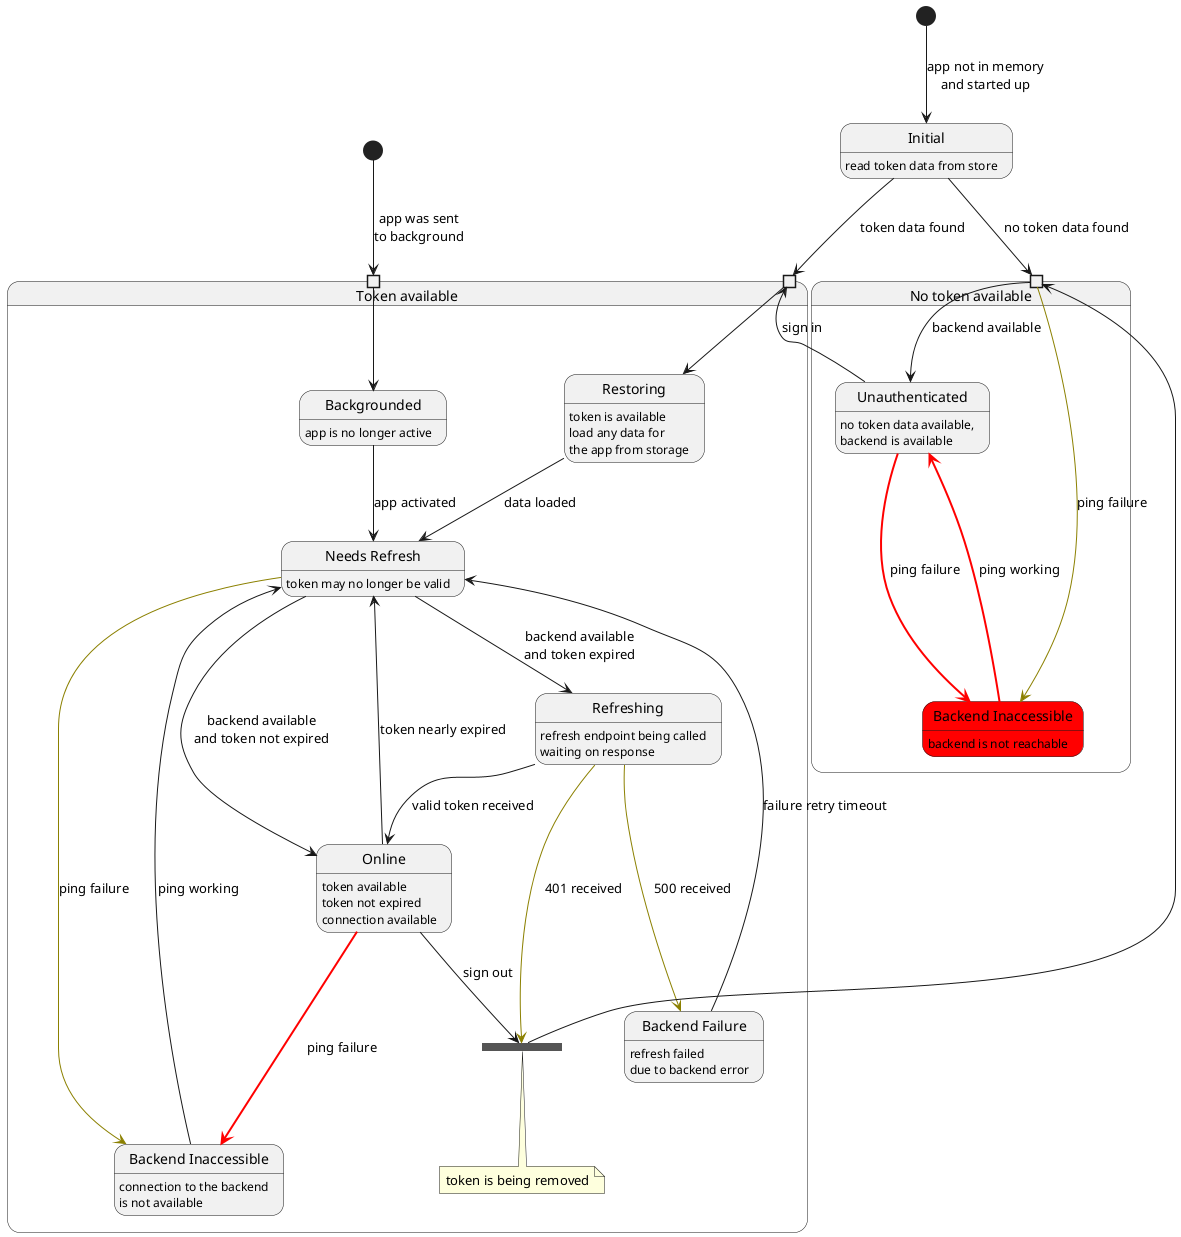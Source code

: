 @startuml AuthState
state Initial : read token data from store
[*] --> Initial : app not in memory\nand started up

state "Token available" as Authenticated {
  state " " as needsRefreshPin <<inputPin>>
  ' state " " as authenticatedPin <<inputPin>>
  state " " as backgroundedPin <<inputPin>>
  ' needsRefreshPin --> Restoring
  needsRefreshPin --> InitialLoad
  ' authenticatedPin --> AuthenticatedOnline
  backgroundedPin --> Backgrounded
  state "Restoring" as InitialLoad: token is available\nload any data for\nthe app from storage
  state "Needs Refresh" as NeedsRefresh: token may no longer be valid
  state Refreshing: refresh endpoint being called\nwaiting on response
  state "Online" as AuthenticatedOnline: token available\ntoken not expired\nconnection available
  state "Backend Inaccessible" as BackendInaccessible: connection to the backend\nis not available
  state "Backend Failure" as BackendFailure: refresh failed\ndue to backend error
  state "Token Removal" as TokenRemoval <<join>>
  state "Backgrounded" as Backgrounded: app is no longer active

  note bottom of TokenRemoval
    token is being removed
  end note
  ' state "Restoring" as Restoring: app is active\nin foreground

  InitialLoad --> NeedsRefresh: data loaded
  NeedsRefresh --> Refreshing: backend available\nand token expired
  NeedsRefresh --> AuthenticatedOnline: backend available\nand token not expired
  Refreshing --> AuthenticatedOnline: valid token received
  Refreshing --[#8B8000]-> TokenRemoval: 401 received
  AuthenticatedOnline --[#red,bold]-> BackendInaccessible : ping failure
  AuthenticatedOnline --> NeedsRefresh : token nearly expired
  BackendInaccessible --> NeedsRefresh : ping working
  NeedsRefresh --[#8B8000]-> BackendInaccessible : ping failure
  Refreshing --[#8B8000]-> BackendFailure : 500 received
  BackendFailure --> NeedsRefresh : failure retry timeout
  AuthenticatedOnline --> TokenRemoval : sign out
  Backgrounded --> NeedsRefresh: app activated
  ' Backgrounded -> Restoring: app activated
  ' Restoring -> NeedsRefresh: app restored

}

state "No token available" as NoToken {
  state " " as unauthenticatedPin <<inputPin>>
  state Unauthenticated : no token data available,\nbackend is available
  state "Backend Inaccessible" as UnauthenticatedOffline #red : backend is not reachable
  unauthenticatedPin --> Unauthenticated : backend available
  unauthenticatedPin --[#8B8000]-> UnauthenticatedOffline : ping failure
  Unauthenticated --[#red,bold]-> UnauthenticatedOffline : ping failure
  UnauthenticatedOffline --[#red,bold]-> Unauthenticated : ping working
  Unauthenticated --> needsRefreshPin : sign in

}


Initial --> unauthenticatedPin : no token data found
Initial --> needsRefreshPin : token data found
TokenRemoval --> unauthenticatedPin

' state AppActivate <<start>>
' AppActivate --> needsRefreshPin : app was activated\nfrom memory
state AppBackgrounded <<start>>
AppBackgrounded --> backgroundedPin : app was sent\nto background

@enduml

@startuml
state "No token available" as NoToken {
  state " " as unauthenticatedPin <<inputPin>>
  state "Unauthenticated Online" as Unauthenticated : no token data available,\nbackend is available
  state "Unauthenticated Offline" as UnauthenticatedOffline #red : backend is not reachable
  unauthenticatedPin --> Unauthenticated : backend available
  unauthenticatedPin --[#8B8000]-> UnauthenticatedOffline : ping failure
  Unauthenticated --[#red,bold]-> UnauthenticatedOffline : ping failure
  UnauthenticatedOffline --[#red,bold]-> Unauthenticated : ping working
}
@enduml


@startuml
state "No token available" as NoToken {
  state " " as unauthenticatedPin <<inputPin>>

  unauthenticatedPin --> Unauthenticated : [backendAccessible]
  unauthenticatedPin --[#8B8000]-> UnauthenticatedOffline : [not backendAccessible]

  state "Unauthenticated Online" as Unauthenticated {

    state "Effect" as a
    state c <<choice>>

    a-->c
    c--> UnauthenticatedOffline: [not backendAccessible]
    a-->a: NetInfo update


  }
  state "Unauthenticated Offline" as UnauthenticatedOffline {

    state "Effect" as a2
    state c2 <<choice>>

    a2-->c2
    c2--> Unauthenticated: [backendAccessible]
    a2-->a2: NetInfo update

  }
}
@enduml

@startuml
state "No token available" as NoToken {
  state " " as unauthenticatedPin <<inputPin>>

  unauthenticatedPin --> Unauthenticated : [backendAccessible]
  unauthenticatedPin --[#8B8000]-> UnauthenticatedOffline : [not backendAccessible]

  state "Unauthenticated Online" as Unauthenticated : no token data available,\nbackend is available
  state "Unauthenticated Offline" as UnauthenticatedOffline #red : backend is not reachable
  state c <<choice>>
  Unauthenticated-->c : effect fired
  c-->Unauthenticated
  c--> UnauthenticatedOffline: [not backendAccessible]
  Unauthenticated-->Unauthenticated: NetInfo update


  state c2 <<choice>>

  UnauthenticatedOffline-->c2: effect fired
  c2-->UnauthenticatedOffline
  c2--> Unauthenticated: [backendAccessible]
  UnauthenticatedOffline-->UnauthenticatedOffline: NetInfo update

}
@enduml

